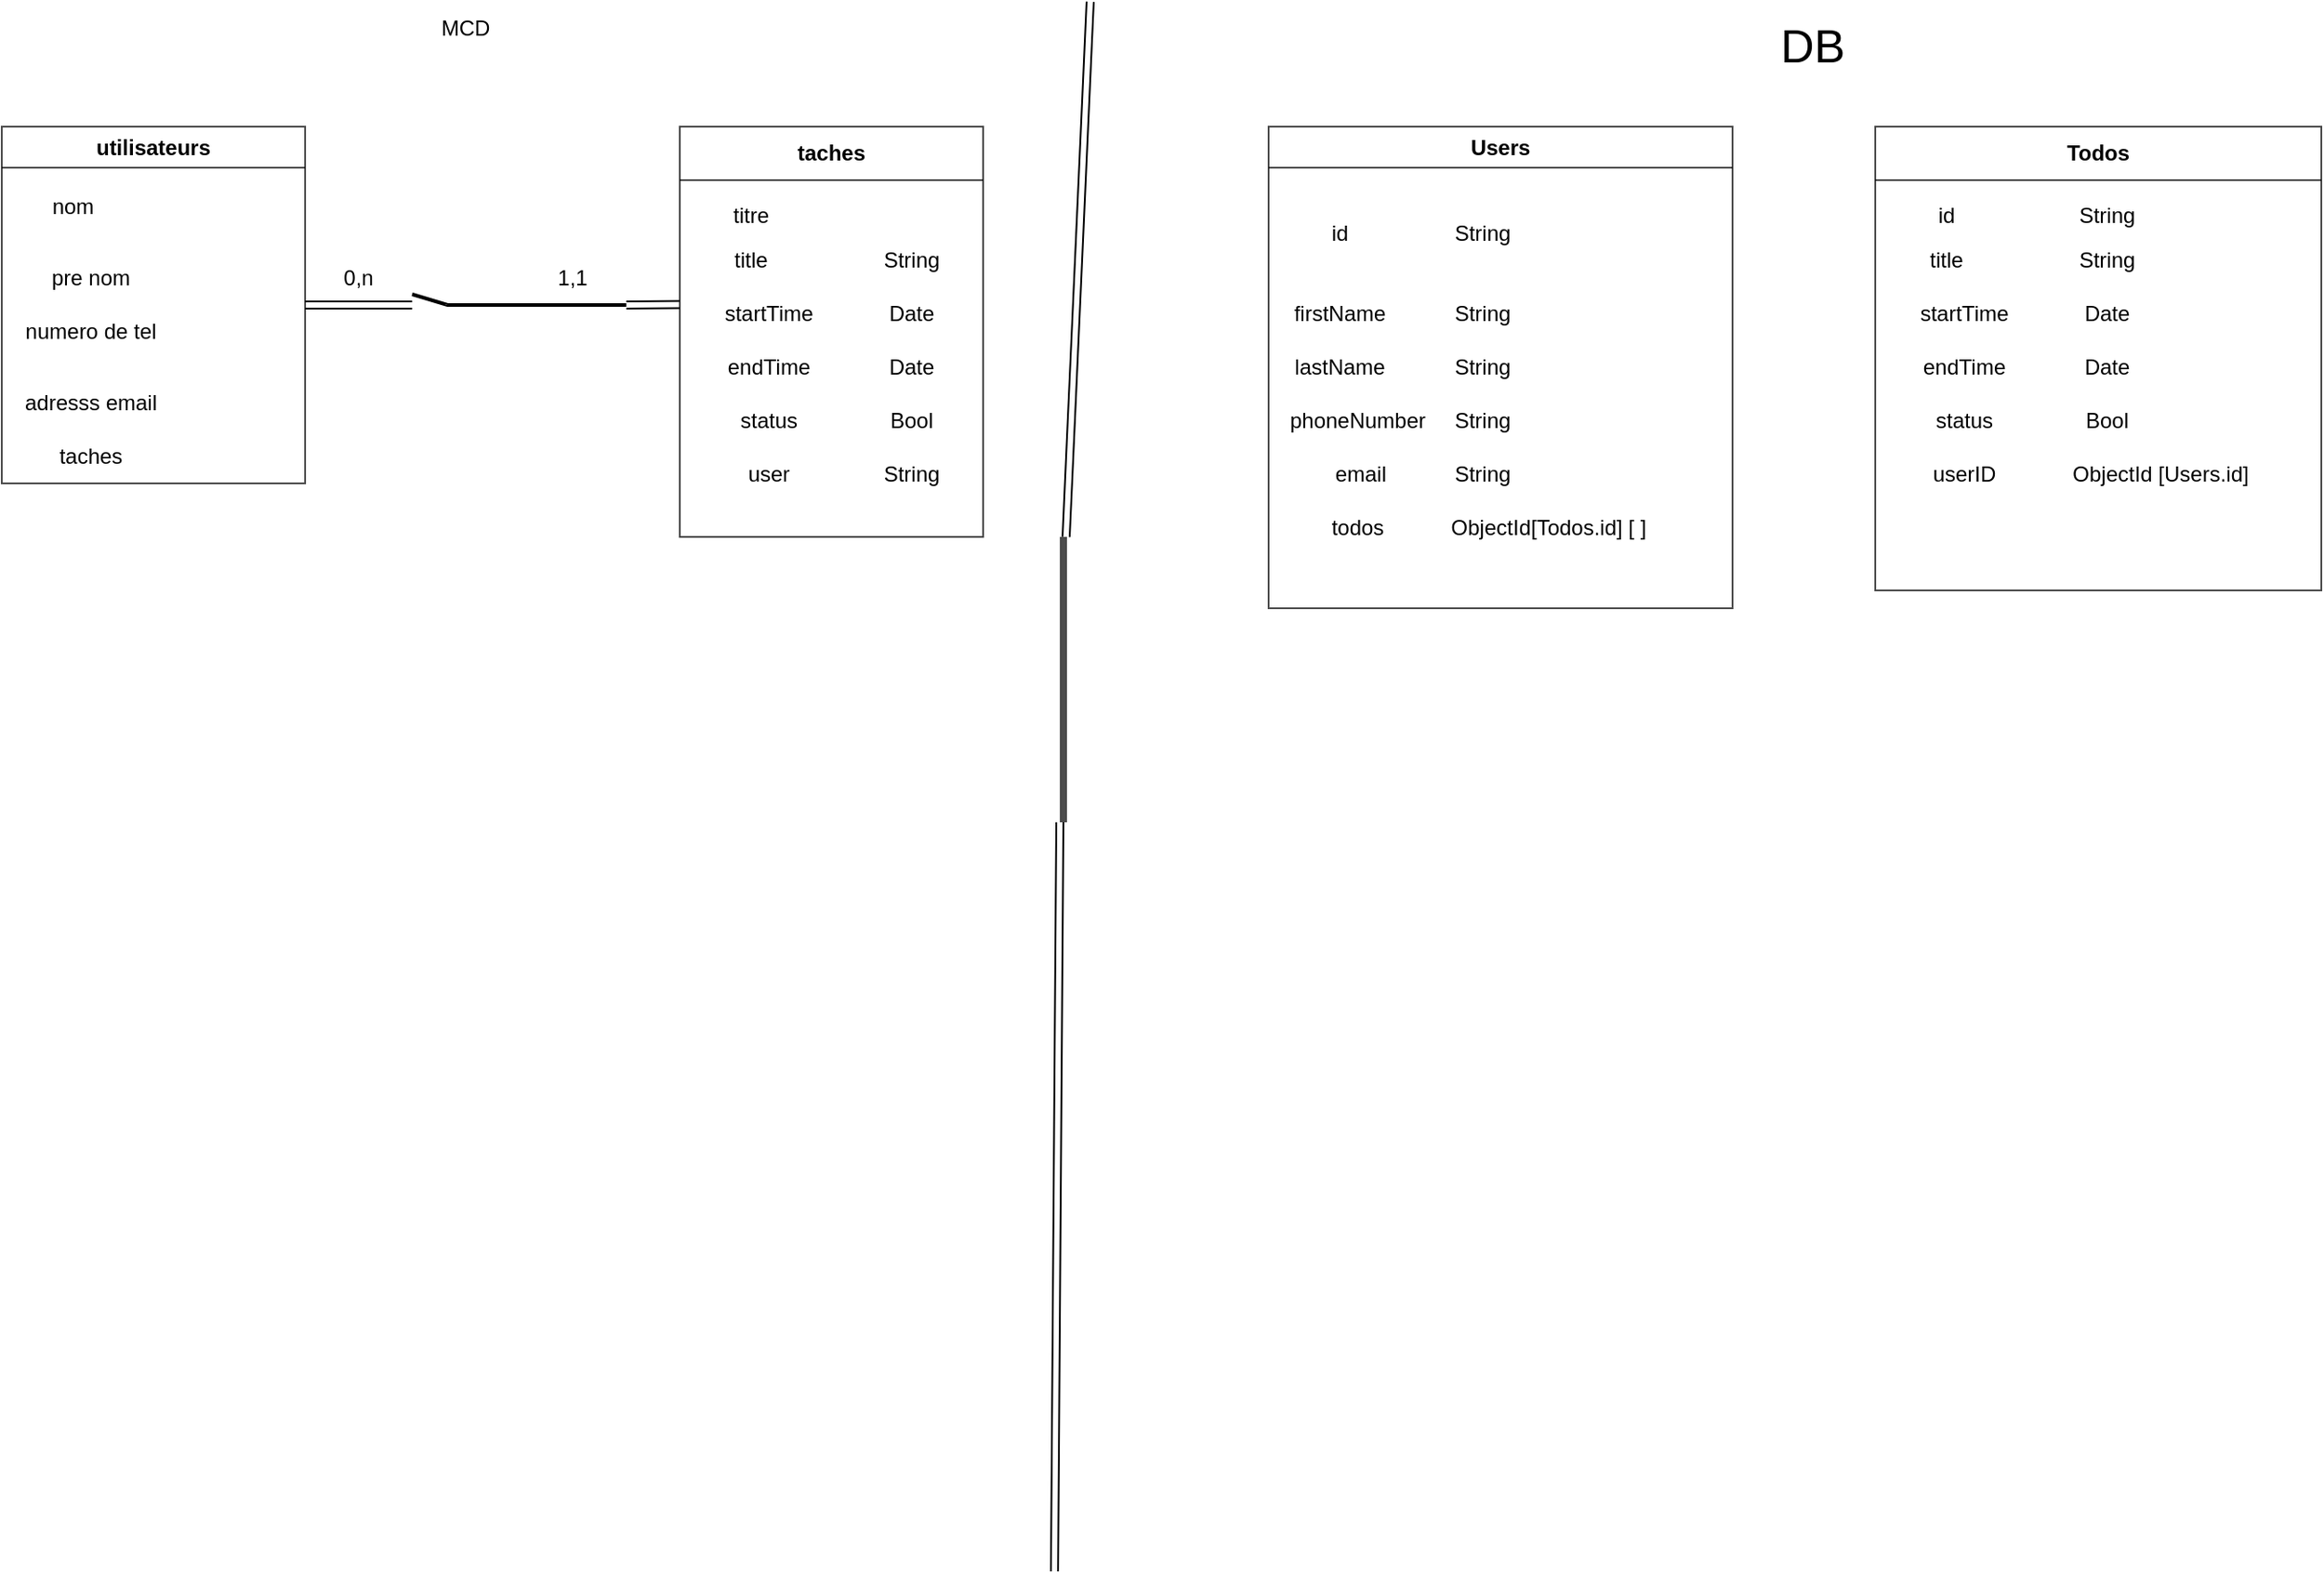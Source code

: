 <mxfile>
    <diagram id="Qfn1NI5tlQwqp5_1rpIL" name="Page-1">
        <mxGraphModel dx="1091" dy="464" grid="1" gridSize="10" guides="1" tooltips="1" connect="1" arrows="1" fold="1" page="1" pageScale="1" pageWidth="850" pageHeight="1100" math="0" shadow="0">
            <root>
                <mxCell id="0"/>
                <mxCell id="1" parent="0"/>
                <mxCell id="6" value="Todos" style="swimlane;whiteSpace=wrap;html=1;opacity=70;startSize=30;" vertex="1" parent="1">
                    <mxGeometry x="1060" y="80" width="250" height="260" as="geometry"/>
                </mxCell>
                <mxCell id="8" value="startTime" style="text;html=1;strokeColor=none;fillColor=none;align=center;verticalAlign=middle;whiteSpace=wrap;rounded=0;opacity=70;" vertex="1" parent="6">
                    <mxGeometry x="10" y="90" width="80" height="30" as="geometry"/>
                </mxCell>
                <mxCell id="9" value="status" style="text;html=1;strokeColor=none;fillColor=none;align=center;verticalAlign=middle;whiteSpace=wrap;rounded=0;opacity=70;" vertex="1" parent="6">
                    <mxGeometry x="10" y="150" width="80" height="30" as="geometry"/>
                </mxCell>
                <mxCell id="10" value="endTime" style="text;html=1;strokeColor=none;fillColor=none;align=center;verticalAlign=middle;whiteSpace=wrap;rounded=0;opacity=70;" vertex="1" parent="6">
                    <mxGeometry x="10" y="120" width="80" height="30" as="geometry"/>
                </mxCell>
                <mxCell id="16" value="userID" style="text;html=1;strokeColor=none;fillColor=none;align=center;verticalAlign=middle;whiteSpace=wrap;rounded=0;opacity=70;" vertex="1" parent="6">
                    <mxGeometry x="10" y="180" width="80" height="30" as="geometry"/>
                </mxCell>
                <mxCell id="27" value="title" style="text;html=1;strokeColor=none;fillColor=none;align=center;verticalAlign=middle;whiteSpace=wrap;rounded=0;opacity=70;" vertex="1" parent="6">
                    <mxGeometry x="10" y="60" width="60" height="30" as="geometry"/>
                </mxCell>
                <mxCell id="63" value="String" style="text;html=1;strokeColor=none;fillColor=none;align=center;verticalAlign=middle;whiteSpace=wrap;rounded=0;opacity=70;" vertex="1" parent="6">
                    <mxGeometry x="100" y="60" width="60" height="30" as="geometry"/>
                </mxCell>
                <mxCell id="64" value="Date" style="text;html=1;strokeColor=none;fillColor=none;align=center;verticalAlign=middle;whiteSpace=wrap;rounded=0;opacity=70;" vertex="1" parent="6">
                    <mxGeometry x="100" y="90" width="60" height="30" as="geometry"/>
                </mxCell>
                <mxCell id="65" value="Date" style="text;html=1;strokeColor=none;fillColor=none;align=center;verticalAlign=middle;whiteSpace=wrap;rounded=0;opacity=70;" vertex="1" parent="6">
                    <mxGeometry x="100" y="120" width="60" height="30" as="geometry"/>
                </mxCell>
                <mxCell id="66" value="Bool" style="text;html=1;strokeColor=none;fillColor=none;align=center;verticalAlign=middle;whiteSpace=wrap;rounded=0;opacity=70;" vertex="1" parent="6">
                    <mxGeometry x="100" y="150" width="60" height="30" as="geometry"/>
                </mxCell>
                <mxCell id="67" value="ObjectId [Users.id]" style="text;html=1;strokeColor=none;fillColor=none;align=center;verticalAlign=middle;whiteSpace=wrap;rounded=0;opacity=70;" vertex="1" parent="6">
                    <mxGeometry x="100" y="180" width="120" height="30" as="geometry"/>
                </mxCell>
                <mxCell id="68" value="id" style="text;html=1;strokeColor=none;fillColor=none;align=center;verticalAlign=middle;whiteSpace=wrap;rounded=0;opacity=70;" vertex="1" parent="6">
                    <mxGeometry x="10" y="40" width="60" height="20" as="geometry"/>
                </mxCell>
                <mxCell id="81" value="String" style="text;html=1;strokeColor=none;fillColor=none;align=center;verticalAlign=middle;whiteSpace=wrap;rounded=0;opacity=70;" vertex="1" parent="6">
                    <mxGeometry x="100" y="35" width="60" height="30" as="geometry"/>
                </mxCell>
                <mxCell id="33" style="edgeStyle=none;shape=link;html=1;entryX=1;entryY=1;entryDx=0;entryDy=0;startArrow=none;width=1;" edge="1" parent="1" source="31" target="30">
                    <mxGeometry relative="1" as="geometry">
                        <Array as="points">
                            <mxPoint x="260" y="180"/>
                        </Array>
                    </mxGeometry>
                </mxCell>
                <mxCell id="11" value="utilisateurs" style="swimlane;whiteSpace=wrap;html=1;opacity=70;" vertex="1" parent="1">
                    <mxGeometry x="10" y="80" width="170" height="200" as="geometry"/>
                </mxCell>
                <mxCell id="12" value="nom" style="text;html=1;strokeColor=none;fillColor=none;align=center;verticalAlign=middle;whiteSpace=wrap;rounded=0;opacity=70;" vertex="1" parent="11">
                    <mxGeometry x="10" y="30" width="60" height="30" as="geometry"/>
                </mxCell>
                <mxCell id="13" value="pre nom" style="text;html=1;strokeColor=none;fillColor=none;align=center;verticalAlign=middle;whiteSpace=wrap;rounded=0;opacity=70;" vertex="1" parent="11">
                    <mxGeometry x="10" y="70" width="80" height="30" as="geometry"/>
                </mxCell>
                <mxCell id="14" value="adresss email" style="text;html=1;strokeColor=none;fillColor=none;align=center;verticalAlign=middle;whiteSpace=wrap;rounded=0;opacity=70;" vertex="1" parent="11">
                    <mxGeometry x="10" y="140" width="80" height="30" as="geometry"/>
                </mxCell>
                <mxCell id="15" value="numero de tel" style="text;html=1;strokeColor=none;fillColor=none;align=center;verticalAlign=middle;whiteSpace=wrap;rounded=0;opacity=70;" vertex="1" parent="11">
                    <mxGeometry x="10" y="100" width="80" height="30" as="geometry"/>
                </mxCell>
                <mxCell id="35" value="taches" style="text;html=1;strokeColor=none;fillColor=none;align=center;verticalAlign=middle;whiteSpace=wrap;rounded=0;opacity=70;" vertex="1" parent="11">
                    <mxGeometry x="10" y="170" width="80" height="30" as="geometry"/>
                </mxCell>
                <mxCell id="19" style="edgeStyle=none;shape=link;html=1;" edge="1" parent="1" source="18">
                    <mxGeometry relative="1" as="geometry">
                        <mxPoint x="620" y="10" as="targetPoint"/>
                    </mxGeometry>
                </mxCell>
                <mxCell id="20" style="edgeStyle=none;shape=link;html=1;" edge="1" parent="1" source="18">
                    <mxGeometry relative="1" as="geometry">
                        <mxPoint x="600" y="890" as="targetPoint"/>
                    </mxGeometry>
                </mxCell>
                <mxCell id="18" value="" style="line;strokeWidth=4;direction=south;html=1;perimeter=backbonePerimeter;points=[];outlineConnect=0;opacity=70;" vertex="1" parent="1">
                    <mxGeometry x="600" y="310" width="10" height="160" as="geometry"/>
                </mxCell>
                <mxCell id="85" style="edgeStyle=none;shape=link;html=1;exitX=1;exitY=1;exitDx=0;exitDy=0;fontSize=26;" edge="1" parent="1" source="30">
                    <mxGeometry relative="1" as="geometry">
                        <mxPoint x="390" y="179.81" as="targetPoint"/>
                    </mxGeometry>
                </mxCell>
                <mxCell id="30" value="1,1" style="text;html=1;strokeColor=none;fillColor=none;align=center;verticalAlign=middle;whiteSpace=wrap;rounded=0;opacity=70;" vertex="1" parent="1">
                    <mxGeometry x="300" y="150" width="60" height="30" as="geometry"/>
                </mxCell>
                <mxCell id="32" value="" style="edgeStyle=none;shape=link;html=1;entryX=0;entryY=0.5;entryDx=0;entryDy=0;endArrow=none;" edge="1" parent="1" source="11" target="31">
                    <mxGeometry relative="1" as="geometry">
                        <mxPoint x="180.0" y="180" as="sourcePoint"/>
                        <mxPoint x="360.0" y="180" as="targetPoint"/>
                    </mxGeometry>
                </mxCell>
                <mxCell id="34" value="" style="edgeStyle=none;shape=link;html=1;entryX=1;entryY=1;entryDx=0;entryDy=0;endArrow=none;" edge="1" parent="1" source="11" target="31">
                    <mxGeometry relative="1" as="geometry">
                        <mxPoint x="180.0" y="180" as="sourcePoint"/>
                        <mxPoint x="360.0" y="180" as="targetPoint"/>
                    </mxGeometry>
                </mxCell>
                <mxCell id="31" value="0,n" style="text;html=1;strokeColor=none;fillColor=none;align=center;verticalAlign=middle;whiteSpace=wrap;rounded=0;opacity=70;" vertex="1" parent="1">
                    <mxGeometry x="180" y="150" width="60" height="30" as="geometry"/>
                </mxCell>
                <mxCell id="36" value="MCD" style="text;html=1;strokeColor=none;fillColor=none;align=center;verticalAlign=middle;whiteSpace=wrap;rounded=0;opacity=70;" vertex="1" parent="1">
                    <mxGeometry x="230" y="10" width="80" height="30" as="geometry"/>
                </mxCell>
                <mxCell id="37" value="Users" style="swimlane;whiteSpace=wrap;html=1;opacity=70;" vertex="1" parent="1">
                    <mxGeometry x="720" y="80" width="260" height="270" as="geometry"/>
                </mxCell>
                <mxCell id="38" value="firstName" style="text;html=1;strokeColor=none;fillColor=none;align=center;verticalAlign=middle;whiteSpace=wrap;rounded=0;opacity=70;" vertex="1" parent="37">
                    <mxGeometry x="10" y="90" width="60" height="30" as="geometry"/>
                </mxCell>
                <mxCell id="39" value="lastName" style="text;html=1;strokeColor=none;fillColor=none;align=center;verticalAlign=middle;whiteSpace=wrap;rounded=0;opacity=70;" vertex="1" parent="37">
                    <mxGeometry y="120" width="80" height="30" as="geometry"/>
                </mxCell>
                <mxCell id="40" value="&amp;nbsp;email" style="text;html=1;strokeColor=none;fillColor=none;align=center;verticalAlign=middle;whiteSpace=wrap;rounded=0;opacity=70;" vertex="1" parent="37">
                    <mxGeometry x="10" y="180" width="80" height="30" as="geometry"/>
                </mxCell>
                <mxCell id="41" value="phoneNumber" style="text;html=1;strokeColor=none;fillColor=none;align=center;verticalAlign=middle;whiteSpace=wrap;rounded=0;opacity=70;" vertex="1" parent="37">
                    <mxGeometry x="10" y="150" width="80" height="30" as="geometry"/>
                </mxCell>
                <mxCell id="42" value="todos" style="text;html=1;strokeColor=none;fillColor=none;align=center;verticalAlign=middle;whiteSpace=wrap;rounded=0;opacity=70;" vertex="1" parent="37">
                    <mxGeometry x="10" y="210" width="80" height="30" as="geometry"/>
                </mxCell>
                <mxCell id="50" value="String" style="text;html=1;strokeColor=none;fillColor=none;align=center;verticalAlign=middle;whiteSpace=wrap;rounded=0;opacity=70;" vertex="1" parent="37">
                    <mxGeometry x="90" y="90" width="60" height="30" as="geometry"/>
                </mxCell>
                <mxCell id="51" value="String" style="text;html=1;strokeColor=none;fillColor=none;align=center;verticalAlign=middle;whiteSpace=wrap;rounded=0;opacity=70;" vertex="1" parent="37">
                    <mxGeometry x="90" y="120" width="60" height="30" as="geometry"/>
                </mxCell>
                <mxCell id="60" value="String" style="text;html=1;strokeColor=none;fillColor=none;align=center;verticalAlign=middle;whiteSpace=wrap;rounded=0;opacity=70;" vertex="1" parent="37">
                    <mxGeometry x="90" y="150" width="60" height="30" as="geometry"/>
                </mxCell>
                <mxCell id="61" value="String" style="text;html=1;strokeColor=none;fillColor=none;align=center;verticalAlign=middle;whiteSpace=wrap;rounded=0;opacity=70;" vertex="1" parent="37">
                    <mxGeometry x="90" y="180" width="60" height="30" as="geometry"/>
                </mxCell>
                <mxCell id="62" value="ObjectId[Todos.id] [ ]" style="text;html=1;strokeColor=none;fillColor=none;align=center;verticalAlign=middle;whiteSpace=wrap;rounded=0;opacity=70;" vertex="1" parent="37">
                    <mxGeometry x="92" y="210" width="130" height="30" as="geometry"/>
                </mxCell>
                <mxCell id="83" value="id" style="text;html=1;strokeColor=none;fillColor=none;align=center;verticalAlign=middle;whiteSpace=wrap;rounded=0;opacity=70;" vertex="1" parent="37">
                    <mxGeometry x="10" y="50" width="60" height="20" as="geometry"/>
                </mxCell>
                <mxCell id="84" value="String" style="text;html=1;strokeColor=none;fillColor=none;align=center;verticalAlign=middle;whiteSpace=wrap;rounded=0;opacity=70;" vertex="1" parent="37">
                    <mxGeometry x="90" y="45" width="60" height="30" as="geometry"/>
                </mxCell>
                <mxCell id="43" value="&lt;font style=&quot;font-size: 26px;&quot;&gt;DB&lt;/font&gt;" style="text;html=1;strokeColor=none;fillColor=none;align=center;verticalAlign=middle;whiteSpace=wrap;rounded=0;opacity=70;strokeWidth=4;perimeterSpacing=3;" vertex="1" parent="1">
                    <mxGeometry x="970" y="20" width="110" height="30" as="geometry"/>
                </mxCell>
                <mxCell id="69" value="taches" style="swimlane;whiteSpace=wrap;html=1;opacity=70;startSize=30;" vertex="1" parent="1">
                    <mxGeometry x="390" y="80" width="170" height="230" as="geometry"/>
                </mxCell>
                <mxCell id="70" value="startTime" style="text;html=1;strokeColor=none;fillColor=none;align=center;verticalAlign=middle;whiteSpace=wrap;rounded=0;opacity=70;" vertex="1" parent="69">
                    <mxGeometry x="10" y="90" width="80" height="30" as="geometry"/>
                </mxCell>
                <mxCell id="71" value="status" style="text;html=1;strokeColor=none;fillColor=none;align=center;verticalAlign=middle;whiteSpace=wrap;rounded=0;opacity=70;" vertex="1" parent="69">
                    <mxGeometry x="10" y="150" width="80" height="30" as="geometry"/>
                </mxCell>
                <mxCell id="72" value="endTime" style="text;html=1;strokeColor=none;fillColor=none;align=center;verticalAlign=middle;whiteSpace=wrap;rounded=0;opacity=70;" vertex="1" parent="69">
                    <mxGeometry x="10" y="120" width="80" height="30" as="geometry"/>
                </mxCell>
                <mxCell id="73" value="user" style="text;html=1;strokeColor=none;fillColor=none;align=center;verticalAlign=middle;whiteSpace=wrap;rounded=0;opacity=70;" vertex="1" parent="69">
                    <mxGeometry x="10" y="180" width="80" height="30" as="geometry"/>
                </mxCell>
                <mxCell id="74" value="title" style="text;html=1;strokeColor=none;fillColor=none;align=center;verticalAlign=middle;whiteSpace=wrap;rounded=0;opacity=70;" vertex="1" parent="69">
                    <mxGeometry x="10" y="60" width="60" height="30" as="geometry"/>
                </mxCell>
                <mxCell id="75" value="String" style="text;html=1;strokeColor=none;fillColor=none;align=center;verticalAlign=middle;whiteSpace=wrap;rounded=0;opacity=70;" vertex="1" parent="69">
                    <mxGeometry x="100" y="60" width="60" height="30" as="geometry"/>
                </mxCell>
                <mxCell id="76" value="Date" style="text;html=1;strokeColor=none;fillColor=none;align=center;verticalAlign=middle;whiteSpace=wrap;rounded=0;opacity=70;" vertex="1" parent="69">
                    <mxGeometry x="100" y="90" width="60" height="30" as="geometry"/>
                </mxCell>
                <mxCell id="77" value="Date" style="text;html=1;strokeColor=none;fillColor=none;align=center;verticalAlign=middle;whiteSpace=wrap;rounded=0;opacity=70;" vertex="1" parent="69">
                    <mxGeometry x="100" y="120" width="60" height="30" as="geometry"/>
                </mxCell>
                <mxCell id="78" value="Bool" style="text;html=1;strokeColor=none;fillColor=none;align=center;verticalAlign=middle;whiteSpace=wrap;rounded=0;opacity=70;" vertex="1" parent="69">
                    <mxGeometry x="100" y="150" width="60" height="30" as="geometry"/>
                </mxCell>
                <mxCell id="79" value="String" style="text;html=1;strokeColor=none;fillColor=none;align=center;verticalAlign=middle;whiteSpace=wrap;rounded=0;opacity=70;" vertex="1" parent="69">
                    <mxGeometry x="100" y="180" width="60" height="30" as="geometry"/>
                </mxCell>
                <mxCell id="80" value="titre" style="text;html=1;strokeColor=none;fillColor=none;align=center;verticalAlign=middle;whiteSpace=wrap;rounded=0;opacity=70;" vertex="1" parent="69">
                    <mxGeometry x="10" y="40" width="60" height="20" as="geometry"/>
                </mxCell>
            </root>
        </mxGraphModel>
    </diagram>
</mxfile>